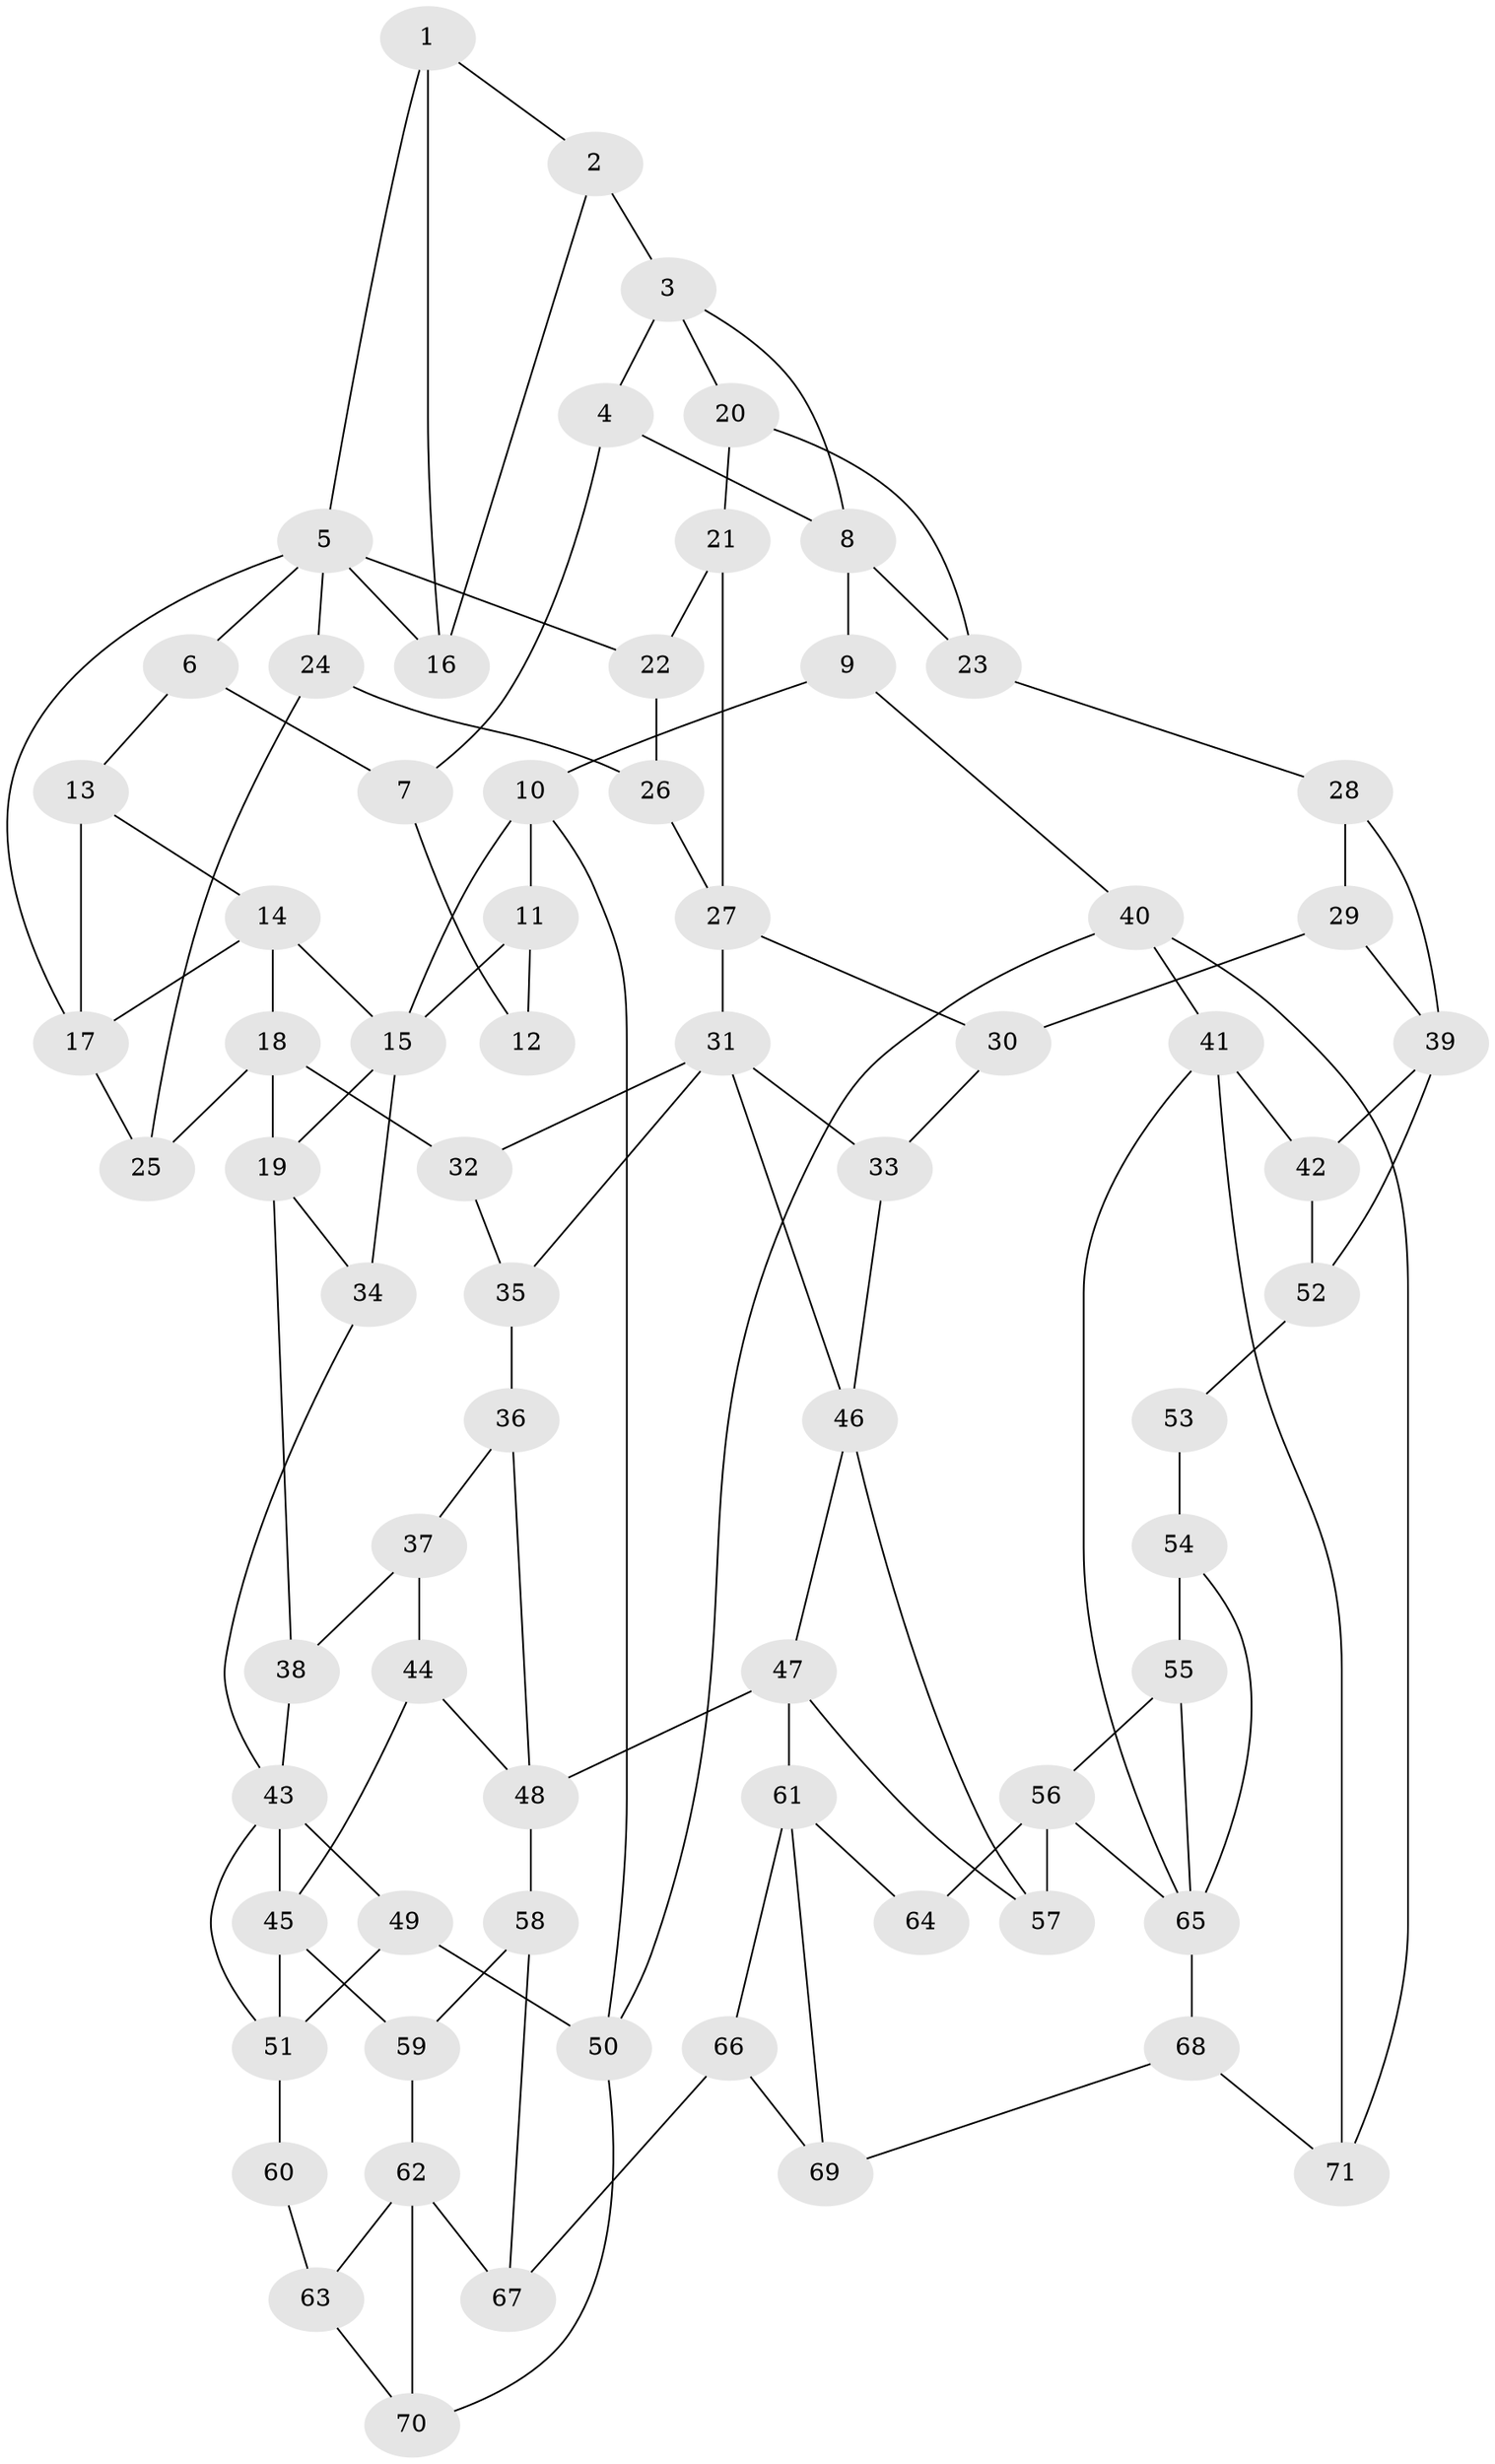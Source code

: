 // original degree distribution, {3: 0.02112676056338028, 4: 0.2535211267605634, 6: 0.2535211267605634, 5: 0.47183098591549294}
// Generated by graph-tools (version 1.1) at 2025/38/03/09/25 02:38:46]
// undirected, 71 vertices, 120 edges
graph export_dot {
graph [start="1"]
  node [color=gray90,style=filled];
  1;
  2;
  3;
  4;
  5;
  6;
  7;
  8;
  9;
  10;
  11;
  12;
  13;
  14;
  15;
  16;
  17;
  18;
  19;
  20;
  21;
  22;
  23;
  24;
  25;
  26;
  27;
  28;
  29;
  30;
  31;
  32;
  33;
  34;
  35;
  36;
  37;
  38;
  39;
  40;
  41;
  42;
  43;
  44;
  45;
  46;
  47;
  48;
  49;
  50;
  51;
  52;
  53;
  54;
  55;
  56;
  57;
  58;
  59;
  60;
  61;
  62;
  63;
  64;
  65;
  66;
  67;
  68;
  69;
  70;
  71;
  1 -- 2 [weight=1.0];
  1 -- 5 [weight=1.0];
  1 -- 16 [weight=2.0];
  2 -- 3 [weight=2.0];
  2 -- 16 [weight=1.0];
  3 -- 4 [weight=1.0];
  3 -- 8 [weight=2.0];
  3 -- 20 [weight=1.0];
  4 -- 7 [weight=1.0];
  4 -- 8 [weight=1.0];
  5 -- 6 [weight=1.0];
  5 -- 16 [weight=1.0];
  5 -- 17 [weight=1.0];
  5 -- 22 [weight=1.0];
  5 -- 24 [weight=1.0];
  6 -- 7 [weight=1.0];
  6 -- 13 [weight=1.0];
  7 -- 12 [weight=1.0];
  8 -- 9 [weight=2.0];
  8 -- 23 [weight=1.0];
  9 -- 10 [weight=1.0];
  9 -- 40 [weight=1.0];
  10 -- 11 [weight=1.0];
  10 -- 15 [weight=1.0];
  10 -- 50 [weight=1.0];
  11 -- 12 [weight=1.0];
  11 -- 15 [weight=1.0];
  13 -- 14 [weight=1.0];
  13 -- 17 [weight=2.0];
  14 -- 15 [weight=1.0];
  14 -- 17 [weight=1.0];
  14 -- 18 [weight=1.0];
  15 -- 19 [weight=1.0];
  15 -- 34 [weight=1.0];
  17 -- 25 [weight=1.0];
  18 -- 19 [weight=2.0];
  18 -- 25 [weight=1.0];
  18 -- 32 [weight=1.0];
  19 -- 34 [weight=1.0];
  19 -- 38 [weight=2.0];
  20 -- 21 [weight=1.0];
  20 -- 23 [weight=1.0];
  21 -- 22 [weight=1.0];
  21 -- 27 [weight=1.0];
  22 -- 26 [weight=1.0];
  23 -- 28 [weight=1.0];
  24 -- 25 [weight=1.0];
  24 -- 26 [weight=1.0];
  26 -- 27 [weight=1.0];
  27 -- 30 [weight=1.0];
  27 -- 31 [weight=2.0];
  28 -- 29 [weight=1.0];
  28 -- 39 [weight=1.0];
  29 -- 30 [weight=2.0];
  29 -- 39 [weight=3.0];
  30 -- 33 [weight=1.0];
  31 -- 32 [weight=1.0];
  31 -- 33 [weight=1.0];
  31 -- 35 [weight=1.0];
  31 -- 46 [weight=1.0];
  32 -- 35 [weight=1.0];
  33 -- 46 [weight=1.0];
  34 -- 43 [weight=1.0];
  35 -- 36 [weight=1.0];
  36 -- 37 [weight=1.0];
  36 -- 48 [weight=1.0];
  37 -- 38 [weight=1.0];
  37 -- 44 [weight=1.0];
  38 -- 43 [weight=1.0];
  39 -- 42 [weight=1.0];
  39 -- 52 [weight=1.0];
  40 -- 41 [weight=1.0];
  40 -- 50 [weight=1.0];
  40 -- 71 [weight=1.0];
  41 -- 42 [weight=2.0];
  41 -- 65 [weight=1.0];
  41 -- 71 [weight=1.0];
  42 -- 52 [weight=1.0];
  43 -- 45 [weight=1.0];
  43 -- 49 [weight=1.0];
  43 -- 51 [weight=1.0];
  44 -- 45 [weight=1.0];
  44 -- 48 [weight=1.0];
  45 -- 51 [weight=2.0];
  45 -- 59 [weight=1.0];
  46 -- 47 [weight=1.0];
  46 -- 57 [weight=1.0];
  47 -- 48 [weight=2.0];
  47 -- 57 [weight=1.0];
  47 -- 61 [weight=2.0];
  48 -- 58 [weight=1.0];
  49 -- 50 [weight=1.0];
  49 -- 51 [weight=1.0];
  50 -- 70 [weight=1.0];
  51 -- 60 [weight=2.0];
  52 -- 53 [weight=1.0];
  53 -- 54 [weight=2.0];
  54 -- 55 [weight=3.0];
  54 -- 65 [weight=1.0];
  55 -- 56 [weight=2.0];
  55 -- 65 [weight=1.0];
  56 -- 57 [weight=1.0];
  56 -- 64 [weight=1.0];
  56 -- 65 [weight=1.0];
  58 -- 59 [weight=1.0];
  58 -- 67 [weight=1.0];
  59 -- 62 [weight=1.0];
  60 -- 63 [weight=1.0];
  61 -- 64 [weight=2.0];
  61 -- 66 [weight=1.0];
  61 -- 69 [weight=1.0];
  62 -- 63 [weight=1.0];
  62 -- 67 [weight=2.0];
  62 -- 70 [weight=2.0];
  63 -- 70 [weight=1.0];
  65 -- 68 [weight=1.0];
  66 -- 67 [weight=2.0];
  66 -- 69 [weight=1.0];
  68 -- 69 [weight=1.0];
  68 -- 71 [weight=1.0];
}
